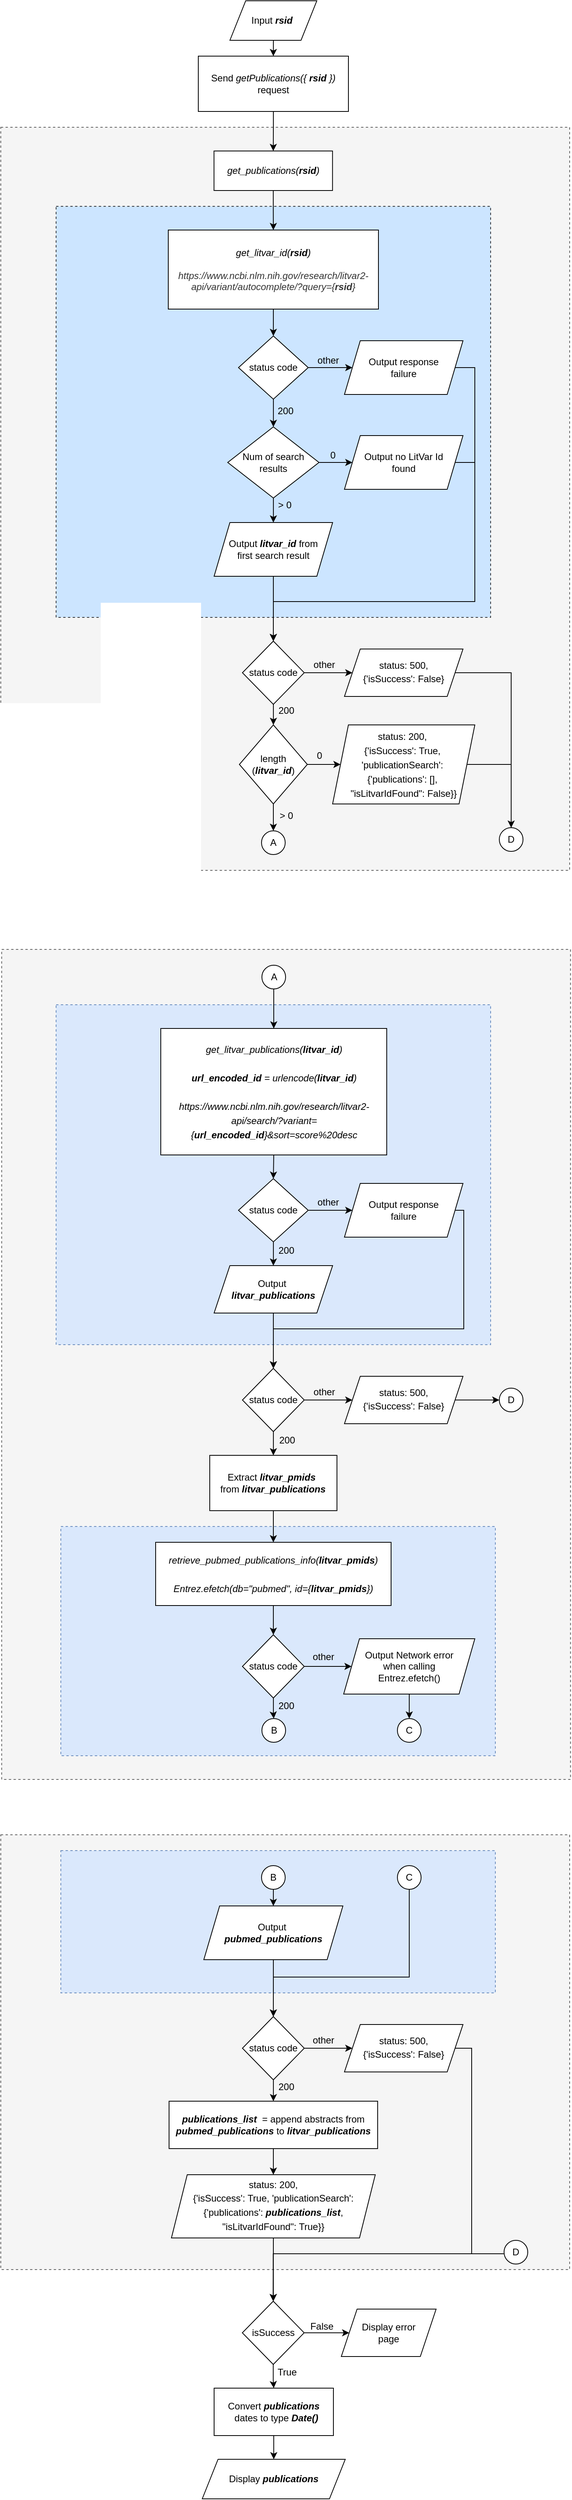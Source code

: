 <mxfile version="22.0.3" type="device">
  <diagram name="Page-1" id="YLKYPaTgAGDlIPHkUA-l">
    <mxGraphModel dx="1080" dy="782" grid="1" gridSize="10" guides="1" tooltips="1" connect="1" arrows="1" fold="1" page="1" pageScale="1" pageWidth="827" pageHeight="1169" background="none" math="0" shadow="0">
      <root>
        <mxCell id="0" />
        <mxCell id="1" parent="0" />
        <mxCell id="YZYzCw0ksTXxvH5veGe4-99" value="" style="rounded=0;whiteSpace=wrap;html=1;dashed=1;fillColor=#f5f5f5;fontColor=#333333;strokeColor=#666666;" vertex="1" parent="1">
          <mxGeometry x="54" y="2360" width="720" height="550" as="geometry" />
        </mxCell>
        <mxCell id="YZYzCw0ksTXxvH5veGe4-100" value="" style="rounded=0;whiteSpace=wrap;html=1;fillColor=#dae8fc;dashed=1;strokeColor=#6c8ebf;" vertex="1" parent="1">
          <mxGeometry x="130" y="2380" width="550" height="180" as="geometry" />
        </mxCell>
        <mxCell id="YZYzCw0ksTXxvH5veGe4-53" value="" style="rounded=0;whiteSpace=wrap;html=1;dashed=1;fillColor=#f5f5f5;fontColor=#333333;strokeColor=#666666;" vertex="1" parent="1">
          <mxGeometry x="55.12" y="1240" width="720" height="1050" as="geometry" />
        </mxCell>
        <mxCell id="YZYzCw0ksTXxvH5veGe4-84" value="" style="rounded=0;whiteSpace=wrap;html=1;fillColor=#dae8fc;dashed=1;strokeColor=#6c8ebf;" vertex="1" parent="1">
          <mxGeometry x="130" y="1970" width="550" height="290" as="geometry" />
        </mxCell>
        <mxCell id="YZYzCw0ksTXxvH5veGe4-55" value="" style="rounded=0;whiteSpace=wrap;html=1;fillColor=#dae8fc;dashed=1;strokeColor=#6c8ebf;" vertex="1" parent="1">
          <mxGeometry x="124" y="1310" width="550" height="430" as="geometry" />
        </mxCell>
        <mxCell id="YZYzCw0ksTXxvH5veGe4-18" value="" style="rounded=0;whiteSpace=wrap;html=1;dashed=1;fillColor=#f5f5f5;fontColor=#333333;strokeColor=#666666;" vertex="1" parent="1">
          <mxGeometry x="54" y="200" width="720" height="940" as="geometry" />
        </mxCell>
        <mxCell id="YZYzCw0ksTXxvH5veGe4-25" style="edgeStyle=orthogonalEdgeStyle;rounded=0;orthogonalLoop=1;jettySize=auto;html=1;" edge="1" parent="1" source="YZYzCw0ksTXxvH5veGe4-1" target="YZYzCw0ksTXxvH5veGe4-11">
          <mxGeometry relative="1" as="geometry" />
        </mxCell>
        <mxCell id="YZYzCw0ksTXxvH5veGe4-1" value="Send&amp;nbsp;&lt;i&gt;getPublications({ &lt;b&gt;rsid&lt;/b&gt; })&lt;/i&gt; request" style="rounded=0;whiteSpace=wrap;html=1;" vertex="1" parent="1">
          <mxGeometry x="304" y="110" width="190" height="70" as="geometry" />
        </mxCell>
        <mxCell id="YZYzCw0ksTXxvH5veGe4-2" value="Input &lt;i&gt;&lt;b&gt;rsid&lt;/b&gt;&lt;/i&gt;&amp;nbsp;" style="shape=parallelogram;perimeter=parallelogramPerimeter;whiteSpace=wrap;html=1;fixedSize=1;" vertex="1" parent="1">
          <mxGeometry x="344" y="40" width="110" height="50" as="geometry" />
        </mxCell>
        <mxCell id="YZYzCw0ksTXxvH5veGe4-4" value="" style="rounded=0;whiteSpace=wrap;html=1;fillColor=#cce5ff;dashed=1;strokeColor=#36393d;" vertex="1" parent="1">
          <mxGeometry x="123.99" y="300" width="550" height="520" as="geometry" />
        </mxCell>
        <mxCell id="YZYzCw0ksTXxvH5veGe4-27" style="edgeStyle=orthogonalEdgeStyle;rounded=0;orthogonalLoop=1;jettySize=auto;html=1;entryX=0.5;entryY=0;entryDx=0;entryDy=0;" edge="1" parent="1" source="YZYzCw0ksTXxvH5veGe4-3" target="YZYzCw0ksTXxvH5veGe4-6">
          <mxGeometry relative="1" as="geometry">
            <mxPoint x="399" y="372" as="targetPoint" />
          </mxGeometry>
        </mxCell>
        <mxCell id="YZYzCw0ksTXxvH5veGe4-3" value="&lt;i&gt;get_litvar_id(&lt;b&gt;rsid&lt;/b&gt;)&lt;br&gt;&lt;br&gt;&lt;/i&gt;&lt;i style=&quot;border-color: var(--border-color); color: rgb(51, 51, 51);&quot;&gt;https://www.ncbi.nlm.nih.gov/research/litvar2-api/variant/autocomplete/?query={&lt;b style=&quot;border-color: var(--border-color);&quot;&gt;rsid&lt;/b&gt;}&lt;/i&gt;&lt;i&gt;&lt;br&gt;&lt;/i&gt;" style="rounded=0;whiteSpace=wrap;html=1;" vertex="1" parent="1">
          <mxGeometry x="266" y="330" width="266" height="100" as="geometry" />
        </mxCell>
        <mxCell id="YZYzCw0ksTXxvH5veGe4-29" style="edgeStyle=orthogonalEdgeStyle;rounded=0;orthogonalLoop=1;jettySize=auto;html=1;" edge="1" parent="1" source="YZYzCw0ksTXxvH5veGe4-6" target="YZYzCw0ksTXxvH5veGe4-7">
          <mxGeometry relative="1" as="geometry" />
        </mxCell>
        <mxCell id="YZYzCw0ksTXxvH5veGe4-31" style="edgeStyle=orthogonalEdgeStyle;rounded=0;orthogonalLoop=1;jettySize=auto;html=1;" edge="1" parent="1" source="YZYzCw0ksTXxvH5veGe4-6" target="YZYzCw0ksTXxvH5veGe4-8">
          <mxGeometry relative="1" as="geometry" />
        </mxCell>
        <mxCell id="YZYzCw0ksTXxvH5veGe4-6" value="&lt;font color=&quot;#000000&quot;&gt;status code&lt;br&gt;&lt;/font&gt;" style="rhombus;whiteSpace=wrap;html=1;" vertex="1" parent="1">
          <mxGeometry x="354.87" y="464" width="88.25" height="80" as="geometry" />
        </mxCell>
        <mxCell id="YZYzCw0ksTXxvH5veGe4-43" style="edgeStyle=orthogonalEdgeStyle;rounded=0;orthogonalLoop=1;jettySize=auto;html=1;entryX=0.5;entryY=0;entryDx=0;entryDy=0;" edge="1" parent="1" source="YZYzCw0ksTXxvH5veGe4-7" target="YZYzCw0ksTXxvH5veGe4-20">
          <mxGeometry relative="1" as="geometry">
            <Array as="points">
              <mxPoint x="654" y="504" />
              <mxPoint x="654" y="800" />
            </Array>
          </mxGeometry>
        </mxCell>
        <mxCell id="YZYzCw0ksTXxvH5veGe4-7" value="&lt;font color=&quot;#000000&quot;&gt;Output response &lt;br&gt;failure&lt;/font&gt;" style="shape=parallelogram;perimeter=parallelogramPerimeter;whiteSpace=wrap;html=1;fixedSize=1;fillColor=#FFFFFF;" vertex="1" parent="1">
          <mxGeometry x="489" y="470" width="150" height="68" as="geometry" />
        </mxCell>
        <mxCell id="YZYzCw0ksTXxvH5veGe4-33" style="edgeStyle=orthogonalEdgeStyle;rounded=0;orthogonalLoop=1;jettySize=auto;html=1;entryX=0;entryY=0.5;entryDx=0;entryDy=0;" edge="1" parent="1" source="YZYzCw0ksTXxvH5veGe4-8" target="YZYzCw0ksTXxvH5veGe4-9">
          <mxGeometry relative="1" as="geometry" />
        </mxCell>
        <mxCell id="YZYzCw0ksTXxvH5veGe4-35" style="edgeStyle=orthogonalEdgeStyle;rounded=0;orthogonalLoop=1;jettySize=auto;html=1;entryX=0.5;entryY=0;entryDx=0;entryDy=0;" edge="1" parent="1" source="YZYzCw0ksTXxvH5veGe4-8" target="YZYzCw0ksTXxvH5veGe4-10">
          <mxGeometry relative="1" as="geometry" />
        </mxCell>
        <mxCell id="YZYzCw0ksTXxvH5veGe4-8" value="&lt;font color=&quot;#000000&quot;&gt;Num of search &lt;br&gt;results&lt;/font&gt;" style="rhombus;whiteSpace=wrap;html=1;" vertex="1" parent="1">
          <mxGeometry x="341.25" y="579" width="115.5" height="90" as="geometry" />
        </mxCell>
        <mxCell id="YZYzCw0ksTXxvH5veGe4-44" style="edgeStyle=orthogonalEdgeStyle;rounded=0;orthogonalLoop=1;jettySize=auto;html=1;entryX=0.5;entryY=0;entryDx=0;entryDy=0;" edge="1" parent="1" source="YZYzCw0ksTXxvH5veGe4-9" target="YZYzCw0ksTXxvH5veGe4-20">
          <mxGeometry relative="1" as="geometry">
            <Array as="points">
              <mxPoint x="654" y="624" />
              <mxPoint x="654" y="800" />
              <mxPoint x="399" y="800" />
            </Array>
          </mxGeometry>
        </mxCell>
        <mxCell id="YZYzCw0ksTXxvH5veGe4-9" value="&lt;font color=&quot;#000000&quot;&gt;Output no LitVar Id &lt;br&gt;found&lt;/font&gt;" style="shape=parallelogram;perimeter=parallelogramPerimeter;whiteSpace=wrap;html=1;fixedSize=1;fillColor=#FFFFFF;" vertex="1" parent="1">
          <mxGeometry x="489" y="590" width="150" height="68" as="geometry" />
        </mxCell>
        <mxCell id="YZYzCw0ksTXxvH5veGe4-37" style="edgeStyle=orthogonalEdgeStyle;rounded=0;orthogonalLoop=1;jettySize=auto;html=1;entryX=0.5;entryY=0;entryDx=0;entryDy=0;" edge="1" parent="1" source="YZYzCw0ksTXxvH5veGe4-10" target="YZYzCw0ksTXxvH5veGe4-20">
          <mxGeometry relative="1" as="geometry" />
        </mxCell>
        <mxCell id="YZYzCw0ksTXxvH5veGe4-10" value="&lt;font color=&quot;#000000&quot;&gt;Output &lt;i&gt;&lt;b&gt;litvar_id&lt;/b&gt;&lt;/i&gt; from &lt;br&gt;first search result&lt;/font&gt;" style="shape=parallelogram;perimeter=parallelogramPerimeter;whiteSpace=wrap;html=1;fixedSize=1;fillColor=#FFFFFF;" vertex="1" parent="1">
          <mxGeometry x="324" y="700" width="150" height="68" as="geometry" />
        </mxCell>
        <mxCell id="YZYzCw0ksTXxvH5veGe4-26" style="edgeStyle=orthogonalEdgeStyle;rounded=0;orthogonalLoop=1;jettySize=auto;html=1;" edge="1" parent="1" source="YZYzCw0ksTXxvH5veGe4-11" target="YZYzCw0ksTXxvH5veGe4-3">
          <mxGeometry relative="1" as="geometry" />
        </mxCell>
        <mxCell id="YZYzCw0ksTXxvH5veGe4-11" value="&lt;i&gt;get_publications(&lt;b&gt;rsid&lt;/b&gt;)&lt;br&gt;&lt;/i&gt;" style="rounded=0;whiteSpace=wrap;html=1;" vertex="1" parent="1">
          <mxGeometry x="323.87" y="230" width="150" height="50" as="geometry" />
        </mxCell>
        <mxCell id="YZYzCw0ksTXxvH5veGe4-38" style="edgeStyle=orthogonalEdgeStyle;rounded=0;orthogonalLoop=1;jettySize=auto;html=1;entryX=0;entryY=0.5;entryDx=0;entryDy=0;" edge="1" parent="1" source="YZYzCw0ksTXxvH5veGe4-20" target="YZYzCw0ksTXxvH5veGe4-21">
          <mxGeometry relative="1" as="geometry" />
        </mxCell>
        <mxCell id="YZYzCw0ksTXxvH5veGe4-41" style="edgeStyle=orthogonalEdgeStyle;rounded=0;orthogonalLoop=1;jettySize=auto;html=1;entryX=0.5;entryY=0;entryDx=0;entryDy=0;" edge="1" parent="1" source="YZYzCw0ksTXxvH5veGe4-20" target="YZYzCw0ksTXxvH5veGe4-22">
          <mxGeometry relative="1" as="geometry" />
        </mxCell>
        <mxCell id="YZYzCw0ksTXxvH5veGe4-20" value="&lt;font color=&quot;#000000&quot;&gt;status code&lt;br&gt;&lt;/font&gt;" style="rhombus;whiteSpace=wrap;html=1;" vertex="1" parent="1">
          <mxGeometry x="359.86" y="850" width="78.26" height="80" as="geometry" />
        </mxCell>
        <mxCell id="YZYzCw0ksTXxvH5veGe4-123" style="edgeStyle=orthogonalEdgeStyle;rounded=0;orthogonalLoop=1;jettySize=auto;html=1;" edge="1" parent="1" source="YZYzCw0ksTXxvH5veGe4-21">
          <mxGeometry relative="1" as="geometry">
            <mxPoint x="700" y="1090" as="targetPoint" />
            <Array as="points">
              <mxPoint x="700" y="890" />
              <mxPoint x="700" y="1101" />
            </Array>
          </mxGeometry>
        </mxCell>
        <mxCell id="YZYzCw0ksTXxvH5veGe4-21" value="&lt;font color=&quot;#000000&quot;&gt;status: 500,&lt;br&gt;&lt;/font&gt;&lt;div style=&quot;line-height: 18px;&quot;&gt;{&#39;isSuccess&#39;: False}&lt;/div&gt;" style="shape=parallelogram;perimeter=parallelogramPerimeter;whiteSpace=wrap;html=1;fixedSize=1;fillColor=#FFFFFF;" vertex="1" parent="1">
          <mxGeometry x="489" y="860" width="150" height="60" as="geometry" />
        </mxCell>
        <mxCell id="YZYzCw0ksTXxvH5veGe4-45" style="edgeStyle=orthogonalEdgeStyle;rounded=0;orthogonalLoop=1;jettySize=auto;html=1;entryX=0;entryY=0.5;entryDx=0;entryDy=0;" edge="1" parent="1" source="YZYzCw0ksTXxvH5veGe4-22" target="YZYzCw0ksTXxvH5veGe4-42">
          <mxGeometry relative="1" as="geometry" />
        </mxCell>
        <mxCell id="YZYzCw0ksTXxvH5veGe4-48" style="edgeStyle=orthogonalEdgeStyle;rounded=0;orthogonalLoop=1;jettySize=auto;html=1;entryX=0.5;entryY=0;entryDx=0;entryDy=0;" edge="1" parent="1" source="YZYzCw0ksTXxvH5veGe4-22" target="YZYzCw0ksTXxvH5veGe4-51">
          <mxGeometry relative="1" as="geometry">
            <mxPoint x="399" y="1100" as="targetPoint" />
          </mxGeometry>
        </mxCell>
        <mxCell id="YZYzCw0ksTXxvH5veGe4-22" value="&lt;font color=&quot;#000000&quot;&gt;length&lt;br&gt;(&lt;b&gt;&lt;i&gt;litvar_id&lt;/i&gt;&lt;/b&gt;)&lt;br&gt;&lt;/font&gt;" style="rhombus;whiteSpace=wrap;html=1;" vertex="1" parent="1">
          <mxGeometry x="356" y="956" width="86" height="100" as="geometry" />
        </mxCell>
        <mxCell id="YZYzCw0ksTXxvH5veGe4-23" value="" style="endArrow=classic;html=1;rounded=0;exitX=0.5;exitY=1;exitDx=0;exitDy=0;" edge="1" parent="1" source="YZYzCw0ksTXxvH5veGe4-2" target="YZYzCw0ksTXxvH5veGe4-1">
          <mxGeometry width="50" height="50" relative="1" as="geometry">
            <mxPoint x="534" y="40" as="sourcePoint" />
            <mxPoint x="584" y="-10" as="targetPoint" />
          </mxGeometry>
        </mxCell>
        <mxCell id="YZYzCw0ksTXxvH5veGe4-30" value="other" style="text;html=1;align=center;verticalAlign=middle;resizable=0;points=[];autosize=1;strokeColor=none;fillColor=none;" vertex="1" parent="1">
          <mxGeometry x="443.12" y="480" width="50" height="30" as="geometry" />
        </mxCell>
        <mxCell id="YZYzCw0ksTXxvH5veGe4-32" value="200" style="text;html=1;align=center;verticalAlign=middle;resizable=0;points=[];autosize=1;strokeColor=none;fillColor=none;" vertex="1" parent="1">
          <mxGeometry x="394" y="544" width="40" height="30" as="geometry" />
        </mxCell>
        <mxCell id="YZYzCw0ksTXxvH5veGe4-34" value="0" style="text;html=1;align=center;verticalAlign=middle;resizable=0;points=[];autosize=1;strokeColor=none;fillColor=none;" vertex="1" parent="1">
          <mxGeometry x="459" y="600" width="30" height="30" as="geometry" />
        </mxCell>
        <mxCell id="YZYzCw0ksTXxvH5veGe4-36" value="&amp;gt; 0" style="text;html=1;align=center;verticalAlign=middle;resizable=0;points=[];autosize=1;strokeColor=none;fillColor=none;" vertex="1" parent="1">
          <mxGeometry x="393.12" y="663" width="40" height="30" as="geometry" />
        </mxCell>
        <mxCell id="YZYzCw0ksTXxvH5veGe4-39" value="other" style="text;html=1;align=center;verticalAlign=middle;resizable=0;points=[];autosize=1;strokeColor=none;fillColor=none;" vertex="1" parent="1">
          <mxGeometry x="438.12" y="865" width="50" height="30" as="geometry" />
        </mxCell>
        <mxCell id="YZYzCw0ksTXxvH5veGe4-40" value="200" style="text;html=1;align=center;verticalAlign=middle;resizable=0;points=[];autosize=1;strokeColor=none;fillColor=none;" vertex="1" parent="1">
          <mxGeometry x="395.12" y="923" width="40" height="30" as="geometry" />
        </mxCell>
        <mxCell id="YZYzCw0ksTXxvH5veGe4-124" style="edgeStyle=orthogonalEdgeStyle;rounded=0;orthogonalLoop=1;jettySize=auto;html=1;entryX=0.5;entryY=0;entryDx=0;entryDy=0;" edge="1" parent="1" source="YZYzCw0ksTXxvH5veGe4-42" target="YZYzCw0ksTXxvH5veGe4-122">
          <mxGeometry relative="1" as="geometry">
            <Array as="points">
              <mxPoint x="700" y="1006" />
            </Array>
          </mxGeometry>
        </mxCell>
        <mxCell id="YZYzCw0ksTXxvH5veGe4-42" value="&lt;div style=&quot;line-height: 18px;&quot;&gt;status: 200,&amp;nbsp;&lt;/div&gt;&lt;div style=&quot;line-height: 18px;&quot;&gt;{&#39;isSuccess&#39;: True,&amp;nbsp;&lt;/div&gt;&lt;div style=&quot;line-height: 18px;&quot;&gt;&#39;publicationSearch&#39;:&amp;nbsp;&lt;/div&gt;&lt;div style=&quot;line-height: 18px;&quot;&gt;{&#39;publications&#39;: [],&amp;nbsp;&lt;/div&gt;&lt;div style=&quot;line-height: 18px;&quot;&gt;&quot;isLitvarIdFound&quot;: False}}&lt;/div&gt;" style="shape=parallelogram;perimeter=parallelogramPerimeter;whiteSpace=wrap;html=1;fixedSize=1;fillColor=#FFFFFF;" vertex="1" parent="1">
          <mxGeometry x="474" y="956" width="180" height="100" as="geometry" />
        </mxCell>
        <mxCell id="YZYzCw0ksTXxvH5veGe4-46" value="0" style="text;html=1;align=center;verticalAlign=middle;resizable=0;points=[];autosize=1;strokeColor=none;fillColor=none;" vertex="1" parent="1">
          <mxGeometry x="442" y="980" width="30" height="30" as="geometry" />
        </mxCell>
        <mxCell id="YZYzCw0ksTXxvH5veGe4-49" value="&amp;gt; 0" style="text;html=1;align=center;verticalAlign=middle;resizable=0;points=[];autosize=1;strokeColor=none;fillColor=none;" vertex="1" parent="1">
          <mxGeometry x="395.12" y="1056" width="40" height="30" as="geometry" />
        </mxCell>
        <mxCell id="YZYzCw0ksTXxvH5veGe4-57" style="edgeStyle=orthogonalEdgeStyle;rounded=0;orthogonalLoop=1;jettySize=auto;html=1;entryX=0.5;entryY=0;entryDx=0;entryDy=0;" edge="1" parent="1" source="YZYzCw0ksTXxvH5veGe4-50">
          <mxGeometry relative="1" as="geometry">
            <mxPoint x="399" y="1360" as="targetPoint" />
          </mxGeometry>
        </mxCell>
        <mxCell id="YZYzCw0ksTXxvH5veGe4-50" value="&lt;div style=&quot;line-height: 18px;&quot;&gt;&lt;i&gt;get_litvar_publications(&lt;b&gt;litvar_id&lt;/b&gt;)&lt;/i&gt;&lt;/div&gt;&lt;div style=&quot;line-height: 18px;&quot;&gt;&lt;i&gt;&lt;br&gt;&lt;/i&gt;&lt;/div&gt;&lt;div style=&quot;line-height: 18px;&quot;&gt;&lt;i style=&quot;border-color: var(--border-color);&quot;&gt;&lt;b style=&quot;border-color: var(--border-color);&quot;&gt;url_encoded_id&lt;/b&gt;&amp;nbsp;=&amp;nbsp;&lt;/i&gt;&lt;i style=&quot;background-color: initial; border-color: var(--border-color);&quot;&gt;urlencode(&lt;b style=&quot;border-color: var(--border-color);&quot;&gt;litvar_id&lt;/b&gt;)&lt;/i&gt;&lt;div style=&quot;border-color: var(--border-color); line-height: 18px;&quot;&gt;&lt;br&gt;&lt;/div&gt;&lt;div style=&quot;border-color: var(--border-color); line-height: 18px;&quot;&gt;&lt;i style=&quot;border-color: var(--border-color);&quot;&gt;&lt;i style=&quot;border-color: var(--border-color);&quot;&gt;https://www.ncbi.nlm.nih.gov/research/litvar2-api/search/?variant={&lt;b style=&quot;border-color: var(--border-color);&quot;&gt;url_encoded_id&lt;/b&gt;}&amp;amp;sort=score%20desc&lt;/i&gt;&lt;/i&gt;&lt;/div&gt;&lt;/div&gt;" style="rounded=0;whiteSpace=wrap;html=1;" vertex="1" parent="1">
          <mxGeometry x="256.5" y="1340" width="286" height="160" as="geometry" />
        </mxCell>
        <mxCell id="YZYzCw0ksTXxvH5veGe4-51" value="A" style="ellipse;whiteSpace=wrap;html=1;aspect=fixed;" vertex="1" parent="1">
          <mxGeometry x="384" y="1090" width="30" height="30" as="geometry" />
        </mxCell>
        <mxCell id="YZYzCw0ksTXxvH5veGe4-54" style="edgeStyle=orthogonalEdgeStyle;rounded=0;orthogonalLoop=1;jettySize=auto;html=1;" edge="1" parent="1" source="YZYzCw0ksTXxvH5veGe4-52" target="YZYzCw0ksTXxvH5veGe4-50">
          <mxGeometry relative="1" as="geometry" />
        </mxCell>
        <mxCell id="YZYzCw0ksTXxvH5veGe4-52" value="A" style="ellipse;whiteSpace=wrap;html=1;aspect=fixed;" vertex="1" parent="1">
          <mxGeometry x="384.5" y="1260" width="30" height="30" as="geometry" />
        </mxCell>
        <mxCell id="YZYzCw0ksTXxvH5veGe4-64" style="edgeStyle=orthogonalEdgeStyle;rounded=0;orthogonalLoop=1;jettySize=auto;html=1;entryX=0.5;entryY=0;entryDx=0;entryDy=0;exitX=0.5;exitY=1;exitDx=0;exitDy=0;" edge="1" parent="1" source="YZYzCw0ksTXxvH5veGe4-50" target="YZYzCw0ksTXxvH5veGe4-60">
          <mxGeometry relative="1" as="geometry">
            <mxPoint x="399.053" y="1500" as="sourcePoint" />
          </mxGeometry>
        </mxCell>
        <mxCell id="YZYzCw0ksTXxvH5veGe4-65" style="edgeStyle=orthogonalEdgeStyle;rounded=0;orthogonalLoop=1;jettySize=auto;html=1;entryX=0;entryY=0.5;entryDx=0;entryDy=0;" edge="1" parent="1" source="YZYzCw0ksTXxvH5veGe4-60" target="YZYzCw0ksTXxvH5veGe4-61">
          <mxGeometry relative="1" as="geometry" />
        </mxCell>
        <mxCell id="YZYzCw0ksTXxvH5veGe4-67" style="edgeStyle=orthogonalEdgeStyle;rounded=0;orthogonalLoop=1;jettySize=auto;html=1;entryX=0.5;entryY=0;entryDx=0;entryDy=0;" edge="1" parent="1" source="YZYzCw0ksTXxvH5veGe4-60" target="YZYzCw0ksTXxvH5veGe4-66">
          <mxGeometry relative="1" as="geometry" />
        </mxCell>
        <mxCell id="YZYzCw0ksTXxvH5veGe4-60" value="&lt;font color=&quot;#000000&quot;&gt;status code&lt;br&gt;&lt;/font&gt;" style="rhombus;whiteSpace=wrap;html=1;" vertex="1" parent="1">
          <mxGeometry x="354.87" y="1530" width="88.25" height="80" as="geometry" />
        </mxCell>
        <mxCell id="YZYzCw0ksTXxvH5veGe4-79" style="edgeStyle=orthogonalEdgeStyle;rounded=0;orthogonalLoop=1;jettySize=auto;html=1;entryX=0.5;entryY=0;entryDx=0;entryDy=0;" edge="1" parent="1" source="YZYzCw0ksTXxvH5veGe4-61" target="YZYzCw0ksTXxvH5veGe4-71">
          <mxGeometry relative="1" as="geometry">
            <Array as="points">
              <mxPoint x="640" y="1570" />
              <mxPoint x="640" y="1720" />
              <mxPoint x="399" y="1720" />
            </Array>
          </mxGeometry>
        </mxCell>
        <mxCell id="YZYzCw0ksTXxvH5veGe4-61" value="&lt;font color=&quot;#000000&quot;&gt;Output response &lt;br&gt;failure&lt;/font&gt;" style="shape=parallelogram;perimeter=parallelogramPerimeter;whiteSpace=wrap;html=1;fixedSize=1;fillColor=#FFFFFF;" vertex="1" parent="1">
          <mxGeometry x="489" y="1536" width="150" height="68" as="geometry" />
        </mxCell>
        <mxCell id="YZYzCw0ksTXxvH5veGe4-62" value="other" style="text;html=1;align=center;verticalAlign=middle;resizable=0;points=[];autosize=1;strokeColor=none;fillColor=none;" vertex="1" parent="1">
          <mxGeometry x="443" y="1545" width="50" height="30" as="geometry" />
        </mxCell>
        <mxCell id="YZYzCw0ksTXxvH5veGe4-63" value="200" style="text;html=1;align=center;verticalAlign=middle;resizable=0;points=[];autosize=1;strokeColor=none;fillColor=none;" vertex="1" parent="1">
          <mxGeometry x="395.12" y="1606" width="40" height="30" as="geometry" />
        </mxCell>
        <mxCell id="YZYzCw0ksTXxvH5veGe4-76" style="edgeStyle=orthogonalEdgeStyle;rounded=0;orthogonalLoop=1;jettySize=auto;html=1;" edge="1" parent="1" source="YZYzCw0ksTXxvH5veGe4-66" target="YZYzCw0ksTXxvH5veGe4-71">
          <mxGeometry relative="1" as="geometry" />
        </mxCell>
        <mxCell id="YZYzCw0ksTXxvH5veGe4-66" value="&lt;font color=&quot;#000000&quot;&gt;Output&amp;nbsp;&lt;br&gt;&lt;/font&gt;&lt;i&gt;&lt;b&gt;litvar_publications&lt;/b&gt;&lt;/i&gt;" style="shape=parallelogram;perimeter=parallelogramPerimeter;whiteSpace=wrap;html=1;fixedSize=1;fillColor=#FFFFFF;" vertex="1" parent="1">
          <mxGeometry x="324" y="1640" width="150" height="60" as="geometry" />
        </mxCell>
        <mxCell id="YZYzCw0ksTXxvH5veGe4-70" style="edgeStyle=orthogonalEdgeStyle;rounded=0;orthogonalLoop=1;jettySize=auto;html=1;entryX=0;entryY=0.5;entryDx=0;entryDy=0;" edge="1" parent="1" source="YZYzCw0ksTXxvH5veGe4-71" target="YZYzCw0ksTXxvH5veGe4-72">
          <mxGeometry relative="1" as="geometry" />
        </mxCell>
        <mxCell id="YZYzCw0ksTXxvH5veGe4-81" style="edgeStyle=orthogonalEdgeStyle;rounded=0;orthogonalLoop=1;jettySize=auto;html=1;" edge="1" parent="1" source="YZYzCw0ksTXxvH5veGe4-71" target="YZYzCw0ksTXxvH5veGe4-80">
          <mxGeometry relative="1" as="geometry" />
        </mxCell>
        <mxCell id="YZYzCw0ksTXxvH5veGe4-71" value="&lt;font color=&quot;#000000&quot;&gt;status code&lt;br&gt;&lt;/font&gt;" style="rhombus;whiteSpace=wrap;html=1;" vertex="1" parent="1">
          <mxGeometry x="359.86" y="1770" width="78.26" height="80" as="geometry" />
        </mxCell>
        <mxCell id="YZYzCw0ksTXxvH5veGe4-126" style="edgeStyle=orthogonalEdgeStyle;rounded=0;orthogonalLoop=1;jettySize=auto;html=1;entryX=0;entryY=0.5;entryDx=0;entryDy=0;" edge="1" parent="1" source="YZYzCw0ksTXxvH5veGe4-72" target="YZYzCw0ksTXxvH5veGe4-125">
          <mxGeometry relative="1" as="geometry" />
        </mxCell>
        <mxCell id="YZYzCw0ksTXxvH5veGe4-72" value="&lt;font color=&quot;#000000&quot;&gt;status: 500,&lt;br&gt;&lt;/font&gt;&lt;div style=&quot;line-height: 18px;&quot;&gt;{&#39;isSuccess&#39;: False}&lt;/div&gt;" style="shape=parallelogram;perimeter=parallelogramPerimeter;whiteSpace=wrap;html=1;fixedSize=1;fillColor=#FFFFFF;" vertex="1" parent="1">
          <mxGeometry x="489" y="1780" width="150" height="60" as="geometry" />
        </mxCell>
        <mxCell id="YZYzCw0ksTXxvH5veGe4-73" value="other" style="text;html=1;align=center;verticalAlign=middle;resizable=0;points=[];autosize=1;strokeColor=none;fillColor=none;" vertex="1" parent="1">
          <mxGeometry x="438.12" y="1785" width="50" height="30" as="geometry" />
        </mxCell>
        <mxCell id="YZYzCw0ksTXxvH5veGe4-74" value="200" style="text;html=1;align=center;verticalAlign=middle;resizable=0;points=[];autosize=1;strokeColor=none;fillColor=none;" vertex="1" parent="1">
          <mxGeometry x="396.12" y="1846" width="40" height="30" as="geometry" />
        </mxCell>
        <mxCell id="YZYzCw0ksTXxvH5veGe4-83" style="edgeStyle=orthogonalEdgeStyle;rounded=0;orthogonalLoop=1;jettySize=auto;html=1;entryX=0.5;entryY=0;entryDx=0;entryDy=0;" edge="1" parent="1" source="YZYzCw0ksTXxvH5veGe4-80" target="YZYzCw0ksTXxvH5veGe4-82">
          <mxGeometry relative="1" as="geometry" />
        </mxCell>
        <mxCell id="YZYzCw0ksTXxvH5veGe4-80" value="Extract &lt;i style=&quot;font-weight: bold;&quot;&gt;litvar_pmids&lt;/i&gt;&amp;nbsp;&lt;br&gt;from &lt;b&gt;&lt;i&gt;litvar_publications&lt;/i&gt;&lt;/b&gt;" style="rounded=0;whiteSpace=wrap;html=1;" vertex="1" parent="1">
          <mxGeometry x="318.49" y="1880" width="161.01" height="70" as="geometry" />
        </mxCell>
        <mxCell id="YZYzCw0ksTXxvH5veGe4-86" style="edgeStyle=orthogonalEdgeStyle;rounded=0;orthogonalLoop=1;jettySize=auto;html=1;entryX=0.5;entryY=0;entryDx=0;entryDy=0;" edge="1" parent="1" source="YZYzCw0ksTXxvH5veGe4-82" target="YZYzCw0ksTXxvH5veGe4-91">
          <mxGeometry relative="1" as="geometry">
            <mxPoint x="399" y="2070.0" as="targetPoint" />
          </mxGeometry>
        </mxCell>
        <mxCell id="YZYzCw0ksTXxvH5veGe4-82" value="&lt;div style=&quot;line-height: 18px;&quot;&gt;&lt;i&gt;retrieve_pubmed_publications_info(&lt;b&gt;litvar_pmids&lt;/b&gt;)&lt;/i&gt;&lt;/div&gt;&lt;div style=&quot;line-height: 18px;&quot;&gt;&lt;i&gt;&lt;br&gt;&lt;/i&gt;&lt;/div&gt;&lt;div style=&quot;line-height: 18px;&quot;&gt;&lt;i style=&quot;border-color: var(--border-color);&quot;&gt;Entrez.efetch(db=&quot;pubmed&quot;, id={&lt;b style=&quot;border-color: var(--border-color);&quot;&gt;litvar_pmids&lt;/b&gt;})&lt;/i&gt;&lt;i&gt;&lt;br&gt;&lt;/i&gt;&lt;/div&gt;" style="rounded=0;whiteSpace=wrap;html=1;" vertex="1" parent="1">
          <mxGeometry x="250" y="1990" width="298" height="80" as="geometry" />
        </mxCell>
        <mxCell id="YZYzCw0ksTXxvH5veGe4-106" style="edgeStyle=orthogonalEdgeStyle;rounded=0;orthogonalLoop=1;jettySize=auto;html=1;entryX=0.5;entryY=0;entryDx=0;entryDy=0;" edge="1" parent="1" source="YZYzCw0ksTXxvH5veGe4-90" target="YZYzCw0ksTXxvH5veGe4-104">
          <mxGeometry relative="1" as="geometry" />
        </mxCell>
        <mxCell id="YZYzCw0ksTXxvH5veGe4-90" value="Output&amp;nbsp;&lt;br&gt;&lt;i style=&quot;font-weight: bold;&quot;&gt;pubmed_publications&lt;/i&gt;" style="shape=parallelogram;perimeter=parallelogramPerimeter;whiteSpace=wrap;html=1;fixedSize=1;fillColor=#FFFFFF;" vertex="1" parent="1">
          <mxGeometry x="310.99" y="2450" width="176.01" height="68" as="geometry" />
        </mxCell>
        <mxCell id="YZYzCw0ksTXxvH5veGe4-95" style="edgeStyle=orthogonalEdgeStyle;rounded=0;orthogonalLoop=1;jettySize=auto;html=1;entryX=0;entryY=0.5;entryDx=0;entryDy=0;" edge="1" parent="1" source="YZYzCw0ksTXxvH5veGe4-91" target="YZYzCw0ksTXxvH5veGe4-94">
          <mxGeometry relative="1" as="geometry" />
        </mxCell>
        <mxCell id="YZYzCw0ksTXxvH5veGe4-97" style="edgeStyle=orthogonalEdgeStyle;rounded=0;orthogonalLoop=1;jettySize=auto;html=1;entryX=0.5;entryY=0;entryDx=0;entryDy=0;" edge="1" parent="1" source="YZYzCw0ksTXxvH5veGe4-91" target="YZYzCw0ksTXxvH5veGe4-96">
          <mxGeometry relative="1" as="geometry">
            <mxPoint x="399.1" y="2226.888" as="sourcePoint" />
            <mxPoint x="399" y="2253" as="targetPoint" />
          </mxGeometry>
        </mxCell>
        <mxCell id="YZYzCw0ksTXxvH5veGe4-91" value="&lt;font color=&quot;#000000&quot;&gt;status code&lt;br&gt;&lt;/font&gt;" style="rhombus;whiteSpace=wrap;html=1;" vertex="1" parent="1">
          <mxGeometry x="359.86" y="2107" width="78.26" height="80" as="geometry" />
        </mxCell>
        <mxCell id="YZYzCw0ksTXxvH5veGe4-92" value="other" style="text;html=1;align=center;verticalAlign=middle;resizable=0;points=[];autosize=1;strokeColor=none;fillColor=none;" vertex="1" parent="1">
          <mxGeometry x="437" y="2120" width="50" height="30" as="geometry" />
        </mxCell>
        <mxCell id="YZYzCw0ksTXxvH5veGe4-93" value="200" style="text;html=1;align=center;verticalAlign=middle;resizable=0;points=[];autosize=1;strokeColor=none;fillColor=none;" vertex="1" parent="1">
          <mxGeometry x="395.12" y="2182" width="40" height="30" as="geometry" />
        </mxCell>
        <mxCell id="YZYzCw0ksTXxvH5veGe4-94" value="Output&amp;nbsp;Network error &lt;br&gt;when calling &lt;br&gt;Entrez.efetch()" style="shape=parallelogram;perimeter=parallelogramPerimeter;whiteSpace=wrap;html=1;fixedSize=1;" vertex="1" parent="1">
          <mxGeometry x="488" y="2112" width="166" height="70" as="geometry" />
        </mxCell>
        <mxCell id="YZYzCw0ksTXxvH5veGe4-96" value="B" style="ellipse;whiteSpace=wrap;html=1;aspect=fixed;" vertex="1" parent="1">
          <mxGeometry x="384.5" y="2213" width="30" height="30" as="geometry" />
        </mxCell>
        <mxCell id="YZYzCw0ksTXxvH5veGe4-103" style="edgeStyle=orthogonalEdgeStyle;rounded=0;orthogonalLoop=1;jettySize=auto;html=1;entryX=0.5;entryY=0;entryDx=0;entryDy=0;" edge="1" parent="1" source="YZYzCw0ksTXxvH5veGe4-102" target="YZYzCw0ksTXxvH5veGe4-90">
          <mxGeometry relative="1" as="geometry" />
        </mxCell>
        <mxCell id="YZYzCw0ksTXxvH5veGe4-102" value="B" style="ellipse;whiteSpace=wrap;html=1;aspect=fixed;" vertex="1" parent="1">
          <mxGeometry x="384" y="2399" width="30" height="30" as="geometry" />
        </mxCell>
        <mxCell id="YZYzCw0ksTXxvH5veGe4-107" style="edgeStyle=orthogonalEdgeStyle;rounded=0;orthogonalLoop=1;jettySize=auto;html=1;" edge="1" parent="1" source="YZYzCw0ksTXxvH5veGe4-104" target="YZYzCw0ksTXxvH5veGe4-105">
          <mxGeometry relative="1" as="geometry" />
        </mxCell>
        <mxCell id="YZYzCw0ksTXxvH5veGe4-116" style="edgeStyle=orthogonalEdgeStyle;rounded=0;orthogonalLoop=1;jettySize=auto;html=1;" edge="1" parent="1" source="YZYzCw0ksTXxvH5veGe4-104" target="YZYzCw0ksTXxvH5veGe4-115">
          <mxGeometry relative="1" as="geometry" />
        </mxCell>
        <mxCell id="YZYzCw0ksTXxvH5veGe4-104" value="&lt;font color=&quot;#000000&quot;&gt;status code&lt;br&gt;&lt;/font&gt;" style="rhombus;whiteSpace=wrap;html=1;" vertex="1" parent="1">
          <mxGeometry x="359.86" y="2590" width="78.26" height="80" as="geometry" />
        </mxCell>
        <mxCell id="YZYzCw0ksTXxvH5veGe4-121" style="edgeStyle=orthogonalEdgeStyle;rounded=0;orthogonalLoop=1;jettySize=auto;html=1;entryX=0.5;entryY=0;entryDx=0;entryDy=0;" edge="1" parent="1" source="YZYzCw0ksTXxvH5veGe4-105" target="YZYzCw0ksTXxvH5veGe4-119">
          <mxGeometry relative="1" as="geometry">
            <Array as="points">
              <mxPoint x="650" y="2630" />
              <mxPoint x="650" y="2890" />
              <mxPoint x="399" y="2890" />
            </Array>
          </mxGeometry>
        </mxCell>
        <mxCell id="YZYzCw0ksTXxvH5veGe4-105" value="&lt;font color=&quot;#000000&quot;&gt;status: 500,&lt;br&gt;&lt;/font&gt;&lt;div style=&quot;line-height: 18px;&quot;&gt;{&#39;isSuccess&#39;: False}&lt;/div&gt;" style="shape=parallelogram;perimeter=parallelogramPerimeter;whiteSpace=wrap;html=1;fixedSize=1;fillColor=#FFFFFF;" vertex="1" parent="1">
          <mxGeometry x="489" y="2600" width="150" height="60" as="geometry" />
        </mxCell>
        <mxCell id="YZYzCw0ksTXxvH5veGe4-108" value="other" style="text;html=1;align=center;verticalAlign=middle;resizable=0;points=[];autosize=1;strokeColor=none;fillColor=none;" vertex="1" parent="1">
          <mxGeometry x="437.12" y="2605" width="50" height="30" as="geometry" />
        </mxCell>
        <mxCell id="YZYzCw0ksTXxvH5veGe4-109" value="200" style="text;html=1;align=center;verticalAlign=middle;resizable=0;points=[];autosize=1;strokeColor=none;fillColor=none;" vertex="1" parent="1">
          <mxGeometry x="395.12" y="2664" width="40" height="30" as="geometry" />
        </mxCell>
        <mxCell id="YZYzCw0ksTXxvH5veGe4-112" value="" style="edgeStyle=orthogonalEdgeStyle;rounded=0;orthogonalLoop=1;jettySize=auto;html=1;entryX=0.5;entryY=0;entryDx=0;entryDy=0;" edge="1" parent="1" source="YZYzCw0ksTXxvH5veGe4-94" target="YZYzCw0ksTXxvH5veGe4-111">
          <mxGeometry relative="1" as="geometry">
            <mxPoint x="571" y="2225" as="sourcePoint" />
            <mxPoint x="399" y="2580" as="targetPoint" />
            <Array as="points" />
          </mxGeometry>
        </mxCell>
        <mxCell id="YZYzCw0ksTXxvH5veGe4-111" value="C" style="ellipse;whiteSpace=wrap;html=1;aspect=fixed;" vertex="1" parent="1">
          <mxGeometry x="556" y="2213" width="30" height="30" as="geometry" />
        </mxCell>
        <mxCell id="YZYzCw0ksTXxvH5veGe4-114" style="edgeStyle=orthogonalEdgeStyle;rounded=0;orthogonalLoop=1;jettySize=auto;html=1;entryX=0.5;entryY=0;entryDx=0;entryDy=0;" edge="1" parent="1" source="YZYzCw0ksTXxvH5veGe4-113" target="YZYzCw0ksTXxvH5veGe4-104">
          <mxGeometry relative="1" as="geometry">
            <Array as="points">
              <mxPoint x="571" y="2540" />
              <mxPoint x="399" y="2540" />
            </Array>
          </mxGeometry>
        </mxCell>
        <mxCell id="YZYzCw0ksTXxvH5veGe4-113" value="C" style="ellipse;whiteSpace=wrap;html=1;aspect=fixed;" vertex="1" parent="1">
          <mxGeometry x="556" y="2399" width="30" height="30" as="geometry" />
        </mxCell>
        <mxCell id="YZYzCw0ksTXxvH5veGe4-118" style="edgeStyle=orthogonalEdgeStyle;rounded=0;orthogonalLoop=1;jettySize=auto;html=1;" edge="1" parent="1" source="YZYzCw0ksTXxvH5veGe4-115" target="YZYzCw0ksTXxvH5veGe4-117">
          <mxGeometry relative="1" as="geometry" />
        </mxCell>
        <mxCell id="YZYzCw0ksTXxvH5veGe4-115" value="&lt;i style=&quot;font-weight: bold;&quot;&gt;publications_list&amp;nbsp;&lt;/i&gt;&amp;nbsp;= append abstracts from &lt;i style=&quot;font-weight: bold;&quot;&gt;pubmed_publications&lt;/i&gt;&amp;nbsp;to &lt;b&gt;&lt;i&gt;litvar_publications&lt;/i&gt;&lt;/b&gt;" style="rounded=0;whiteSpace=wrap;html=1;" vertex="1" parent="1">
          <mxGeometry x="266.99" y="2697" width="264" height="60" as="geometry" />
        </mxCell>
        <mxCell id="YZYzCw0ksTXxvH5veGe4-120" style="edgeStyle=orthogonalEdgeStyle;rounded=0;orthogonalLoop=1;jettySize=auto;html=1;" edge="1" parent="1" source="YZYzCw0ksTXxvH5veGe4-117" target="YZYzCw0ksTXxvH5veGe4-119">
          <mxGeometry relative="1" as="geometry" />
        </mxCell>
        <mxCell id="YZYzCw0ksTXxvH5veGe4-117" value="status: 200,&lt;br&gt;&lt;div style=&quot;line-height: 18px;&quot;&gt;{&#39;isSuccess&#39;: True, &#39;publicationSearch&#39;: {&#39;publications&#39;: &lt;b&gt;&lt;i&gt;publications_list&lt;/i&gt;&lt;/b&gt;, &quot;isLitvarIdFound&quot;: True}}&lt;/div&gt;" style="shape=parallelogram;perimeter=parallelogramPerimeter;whiteSpace=wrap;html=1;fixedSize=1;" vertex="1" parent="1">
          <mxGeometry x="270" y="2790" width="258" height="80" as="geometry" />
        </mxCell>
        <mxCell id="YZYzCw0ksTXxvH5veGe4-130" style="edgeStyle=orthogonalEdgeStyle;rounded=0;orthogonalLoop=1;jettySize=auto;html=1;entryX=0;entryY=0.5;entryDx=0;entryDy=0;" edge="1" parent="1" source="YZYzCw0ksTXxvH5veGe4-119" target="YZYzCw0ksTXxvH5veGe4-129">
          <mxGeometry relative="1" as="geometry" />
        </mxCell>
        <mxCell id="YZYzCw0ksTXxvH5veGe4-133" style="edgeStyle=orthogonalEdgeStyle;rounded=0;orthogonalLoop=1;jettySize=auto;html=1;" edge="1" parent="1" source="YZYzCw0ksTXxvH5veGe4-119" target="YZYzCw0ksTXxvH5veGe4-132">
          <mxGeometry relative="1" as="geometry" />
        </mxCell>
        <mxCell id="YZYzCw0ksTXxvH5veGe4-119" value="&lt;font color=&quot;#000000&quot;&gt;isSuccess&lt;br&gt;&lt;/font&gt;" style="rhombus;whiteSpace=wrap;html=1;" vertex="1" parent="1">
          <mxGeometry x="359.74" y="2950" width="78.26" height="80" as="geometry" />
        </mxCell>
        <mxCell id="YZYzCw0ksTXxvH5veGe4-122" value="D" style="ellipse;whiteSpace=wrap;html=1;aspect=fixed;" vertex="1" parent="1">
          <mxGeometry x="685" y="1086" width="30" height="30" as="geometry" />
        </mxCell>
        <mxCell id="YZYzCw0ksTXxvH5veGe4-125" value="D" style="ellipse;whiteSpace=wrap;html=1;aspect=fixed;" vertex="1" parent="1">
          <mxGeometry x="685" y="1795" width="30" height="30" as="geometry" />
        </mxCell>
        <mxCell id="YZYzCw0ksTXxvH5veGe4-128" style="edgeStyle=orthogonalEdgeStyle;rounded=0;orthogonalLoop=1;jettySize=auto;html=1;entryX=0.5;entryY=0;entryDx=0;entryDy=0;" edge="1" parent="1" source="YZYzCw0ksTXxvH5veGe4-127" target="YZYzCw0ksTXxvH5veGe4-119">
          <mxGeometry relative="1" as="geometry">
            <Array as="points">
              <mxPoint x="715" y="2890" />
              <mxPoint x="399" y="2890" />
            </Array>
          </mxGeometry>
        </mxCell>
        <mxCell id="YZYzCw0ksTXxvH5veGe4-127" value="D" style="ellipse;whiteSpace=wrap;html=1;aspect=fixed;" vertex="1" parent="1">
          <mxGeometry x="691" y="2873" width="30" height="30" as="geometry" />
        </mxCell>
        <mxCell id="YZYzCw0ksTXxvH5veGe4-129" value="Display error &lt;br&gt;page" style="shape=parallelogram;perimeter=parallelogramPerimeter;whiteSpace=wrap;html=1;fixedSize=1;" vertex="1" parent="1">
          <mxGeometry x="485" y="2960" width="120" height="60" as="geometry" />
        </mxCell>
        <mxCell id="YZYzCw0ksTXxvH5veGe4-131" value="False" style="text;html=1;align=center;verticalAlign=middle;resizable=0;points=[];autosize=1;strokeColor=none;fillColor=none;" vertex="1" parent="1">
          <mxGeometry x="435" y="2967" width="50" height="30" as="geometry" />
        </mxCell>
        <mxCell id="YZYzCw0ksTXxvH5veGe4-135" style="edgeStyle=orthogonalEdgeStyle;rounded=0;orthogonalLoop=1;jettySize=auto;html=1;entryX=0.5;entryY=0;entryDx=0;entryDy=0;" edge="1" parent="1" source="YZYzCw0ksTXxvH5veGe4-132" target="YZYzCw0ksTXxvH5veGe4-134">
          <mxGeometry relative="1" as="geometry" />
        </mxCell>
        <mxCell id="YZYzCw0ksTXxvH5veGe4-132" value="Convert &lt;i style=&quot;font-weight: bold;&quot;&gt;publications&lt;br&gt;&amp;nbsp;&amp;nbsp;&lt;/i&gt;dates to type &lt;b&gt;&lt;i&gt;Date()&lt;/i&gt;&lt;/b&gt;" style="rounded=0;whiteSpace=wrap;html=1;" vertex="1" parent="1">
          <mxGeometry x="324" y="3060" width="151" height="60" as="geometry" />
        </mxCell>
        <mxCell id="YZYzCw0ksTXxvH5veGe4-134" value="Display&amp;nbsp;&lt;b&gt;&lt;i&gt;publications&lt;/i&gt;&lt;/b&gt;" style="shape=parallelogram;perimeter=parallelogramPerimeter;whiteSpace=wrap;html=1;fixedSize=1;" vertex="1" parent="1">
          <mxGeometry x="309" y="3150" width="181" height="50" as="geometry" />
        </mxCell>
        <mxCell id="YZYzCw0ksTXxvH5veGe4-136" value="True" style="text;html=1;align=center;verticalAlign=middle;resizable=0;points=[];autosize=1;strokeColor=none;fillColor=none;" vertex="1" parent="1">
          <mxGeometry x="391" y="3025" width="50" height="30" as="geometry" />
        </mxCell>
      </root>
    </mxGraphModel>
  </diagram>
</mxfile>
